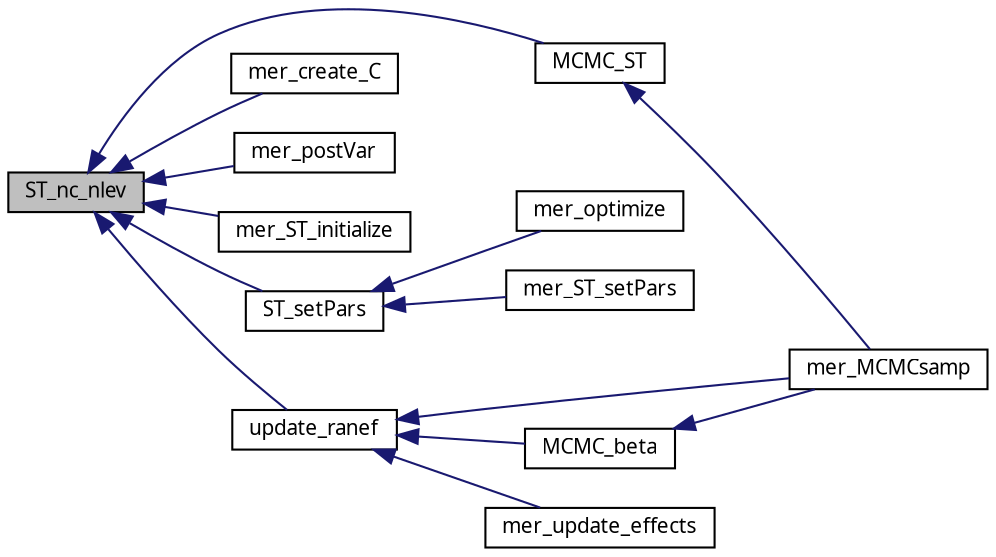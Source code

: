 digraph G
{
  edge [fontname="FreeSans.ttf",fontsize=10,labelfontname="FreeSans.ttf",labelfontsize=10];
  node [fontname="FreeSans.ttf",fontsize=10,shape=record];
  rankdir=LR;
  Node1 [label="ST_nc_nlev",height=0.2,width=0.4,color="black", fillcolor="grey75", style="filled" fontcolor="black"];
  Node1 -> Node2 [dir=back,color="midnightblue",fontsize=10,style="solid",fontname="FreeSans.ttf"];
  Node2 [label="MCMC_ST",height=0.2,width=0.4,color="black", fillcolor="white", style="filled",URL="$lmer_8c.html#ef128b4cee2e476298b3b4388d8a2097"];
  Node2 -> Node3 [dir=back,color="midnightblue",fontsize=10,style="solid",fontname="FreeSans.ttf"];
  Node3 [label="mer_MCMCsamp",height=0.2,width=0.4,color="black", fillcolor="white", style="filled",URL="$lmer_8h.html#edec83b72f0c3437d9b10daf5120aa2b",tooltip="Generate a Markov-chain Monte Carlo sample from an mer object."];
  Node1 -> Node4 [dir=back,color="midnightblue",fontsize=10,style="solid",fontname="FreeSans.ttf"];
  Node4 [label="mer_create_C",height=0.2,width=0.4,color="black", fillcolor="white", style="filled",URL="$lmer_8h.html#32dce637de07755d4da75a25ea773d76",tooltip="Create the C matrix pattern from Zt, ST and Gp."];
  Node1 -> Node5 [dir=back,color="midnightblue",fontsize=10,style="solid",fontname="FreeSans.ttf"];
  Node5 [label="mer_postVar",height=0.2,width=0.4,color="black", fillcolor="white", style="filled",URL="$lmer_8h.html#79178d4c0ab3956a7f5d5ac93416759a",tooltip="Extract the posterior variances of the random effects in an mer object."];
  Node1 -> Node6 [dir=back,color="midnightblue",fontsize=10,style="solid",fontname="FreeSans.ttf"];
  Node6 [label="mer_ST_initialize",height=0.2,width=0.4,color="black", fillcolor="white", style="filled",URL="$lmer_8h.html#8559f52eaa24d57b05ded03099dbe157",tooltip="Evaluate starting estimates for the elements of ST."];
  Node1 -> Node7 [dir=back,color="midnightblue",fontsize=10,style="solid",fontname="FreeSans.ttf"];
  Node7 [label="ST_setPars",height=0.2,width=0.4,color="black", fillcolor="white", style="filled",URL="$lmer_8c.html#c91a1d6467c5dd44cbc4c785f643e315",tooltip="Update the ST and C slots of an mer object."];
  Node7 -> Node8 [dir=back,color="midnightblue",fontsize=10,style="solid",fontname="FreeSans.ttf"];
  Node8 [label="mer_optimize",height=0.2,width=0.4,color="black", fillcolor="white", style="filled",URL="$lmer_8h.html#a4e16de36d36af6c715d52a045f88e78",tooltip="Optimize the profiled deviance of an lmer object or the Laplace approximation to..."];
  Node7 -> Node9 [dir=back,color="midnightblue",fontsize=10,style="solid",fontname="FreeSans.ttf"];
  Node9 [label="mer_ST_setPars",height=0.2,width=0.4,color="black", fillcolor="white", style="filled",URL="$lmer_8h.html#96765a284e1652326a22d50f7d7538d4",tooltip="Update the ST slot of an mer object from a REAL vector of parameters and update the..."];
  Node1 -> Node10 [dir=back,color="midnightblue",fontsize=10,style="solid",fontname="FreeSans.ttf"];
  Node10 [label="update_ranef",height=0.2,width=0.4,color="black", fillcolor="white", style="filled",URL="$lmer_8c.html#5542c4de7dbcdbb6630cad8fabe96542",tooltip="b = T *% S *% t(P) *% u"];
  Node10 -> Node11 [dir=back,color="midnightblue",fontsize=10,style="solid",fontname="FreeSans.ttf"];
  Node11 [label="MCMC_beta",height=0.2,width=0.4,color="black", fillcolor="white", style="filled",URL="$lmer_8c.html#f1bc9174690e2956720aa31781b073f0",tooltip="Update the fixed effects in an MCMC sample from an mer object."];
  Node11 -> Node3 [dir=back,color="midnightblue",fontsize=10,style="solid",fontname="FreeSans.ttf"];
  Node10 -> Node3 [dir=back,color="midnightblue",fontsize=10,style="solid",fontname="FreeSans.ttf"];
  Node10 -> Node12 [dir=back,color="midnightblue",fontsize=10,style="solid",fontname="FreeSans.ttf"];
  Node12 [label="mer_update_effects",height=0.2,width=0.4,color="black", fillcolor="white", style="filled",URL="$lmer_8h.html#21adcf526681f1efd1ad0c4727ff4069",tooltip="Update the contents of the fixef, ranef and uvec slots in an lmer object."];
}
